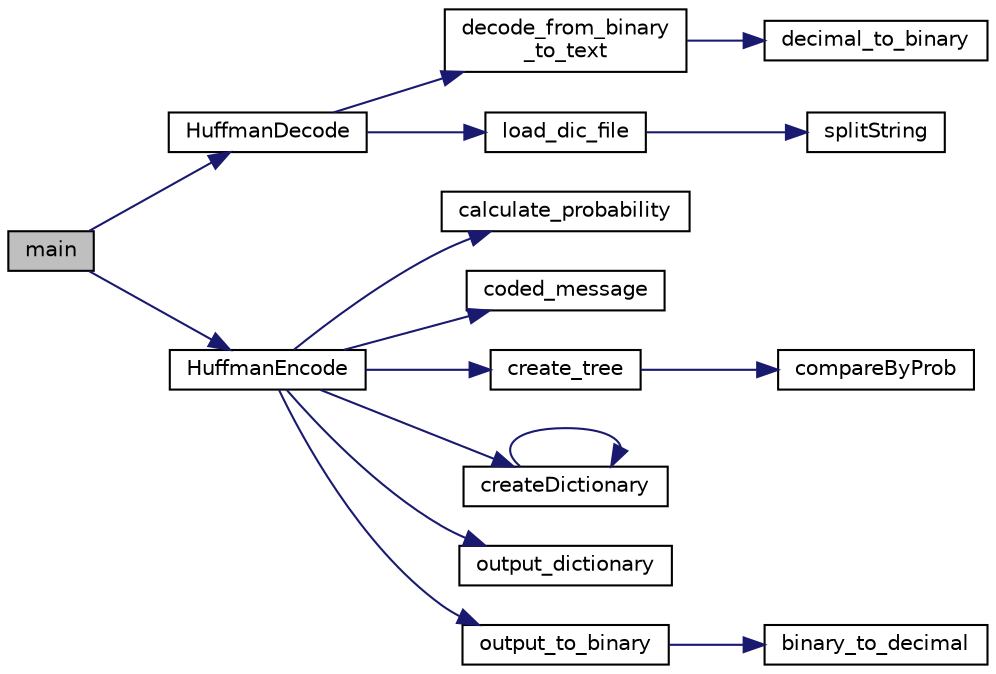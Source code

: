 digraph "main"
{
 // LATEX_PDF_SIZE
  edge [fontname="Helvetica",fontsize="10",labelfontname="Helvetica",labelfontsize="10"];
  node [fontname="Helvetica",fontsize="10",shape=record];
  rankdir="LR";
  Node1 [label="main",height=0.2,width=0.4,color="black", fillcolor="grey75", style="filled", fontcolor="black",tooltip=" "];
  Node1 -> Node2 [color="midnightblue",fontsize="10",style="solid",fontname="Helvetica"];
  Node2 [label="HuffmanDecode",height=0.2,width=0.4,color="black", fillcolor="white", style="filled",URL="$_helpers_8cpp.html#ac9f9ed9753f7b3e5a73f4d2cb724fb6a",tooltip=" "];
  Node2 -> Node3 [color="midnightblue",fontsize="10",style="solid",fontname="Helvetica"];
  Node3 [label="decode_from_binary\l_to_text",height=0.2,width=0.4,color="black", fillcolor="white", style="filled",URL="$_helpers_8cpp.html#a10ea9199a98b815069582163f72e5375",tooltip=" "];
  Node3 -> Node4 [color="midnightblue",fontsize="10",style="solid",fontname="Helvetica"];
  Node4 [label="decimal_to_binary",height=0.2,width=0.4,color="black", fillcolor="white", style="filled",URL="$_helpers_8cpp.html#a6df5ebbafa5429748f30924fb6120df1",tooltip=" "];
  Node2 -> Node5 [color="midnightblue",fontsize="10",style="solid",fontname="Helvetica"];
  Node5 [label="load_dic_file",height=0.2,width=0.4,color="black", fillcolor="white", style="filled",URL="$_helpers_8cpp.html#a9bfac0e0cef3b277060e3eb3d668e07d",tooltip=" "];
  Node5 -> Node6 [color="midnightblue",fontsize="10",style="solid",fontname="Helvetica"];
  Node6 [label="splitString",height=0.2,width=0.4,color="black", fillcolor="white", style="filled",URL="$_helpers_8cpp.html#a46664bdcd79573e1371942d595a173fb",tooltip=" "];
  Node1 -> Node7 [color="midnightblue",fontsize="10",style="solid",fontname="Helvetica"];
  Node7 [label="HuffmanEncode",height=0.2,width=0.4,color="black", fillcolor="white", style="filled",URL="$_helpers_8cpp.html#ab819d9e0407e64baa1d773ced0975df2",tooltip=" "];
  Node7 -> Node8 [color="midnightblue",fontsize="10",style="solid",fontname="Helvetica"];
  Node8 [label="calculate_probability",height=0.2,width=0.4,color="black", fillcolor="white", style="filled",URL="$_helpers_8cpp.html#a26226fc9a9c0c0f9ee84a2e540ce9983",tooltip=" "];
  Node7 -> Node9 [color="midnightblue",fontsize="10",style="solid",fontname="Helvetica"];
  Node9 [label="coded_message",height=0.2,width=0.4,color="black", fillcolor="white", style="filled",URL="$_helpers_8cpp.html#a974b55940e661c87c51eb32935a797ec",tooltip=" "];
  Node7 -> Node10 [color="midnightblue",fontsize="10",style="solid",fontname="Helvetica"];
  Node10 [label="create_tree",height=0.2,width=0.4,color="black", fillcolor="white", style="filled",URL="$_helpers_8cpp.html#a8fe8149748d345d742d921476a2a62ad",tooltip=" "];
  Node10 -> Node11 [color="midnightblue",fontsize="10",style="solid",fontname="Helvetica"];
  Node11 [label="compareByProb",height=0.2,width=0.4,color="black", fillcolor="white", style="filled",URL="$_helpers_8cpp.html#a18fb654e1cfc9f9b86a5a8e684e0abf7",tooltip=" "];
  Node7 -> Node12 [color="midnightblue",fontsize="10",style="solid",fontname="Helvetica"];
  Node12 [label="createDictionary",height=0.2,width=0.4,color="black", fillcolor="white", style="filled",URL="$_helpers_8cpp.html#a9bbb8f910d2953dbd15631058512cbef",tooltip=" "];
  Node12 -> Node12 [color="midnightblue",fontsize="10",style="solid",fontname="Helvetica"];
  Node7 -> Node13 [color="midnightblue",fontsize="10",style="solid",fontname="Helvetica"];
  Node13 [label="output_dictionary",height=0.2,width=0.4,color="black", fillcolor="white", style="filled",URL="$_helpers_8cpp.html#a60b7501d74b0f191a79d1c15d35f4aba",tooltip=" "];
  Node7 -> Node14 [color="midnightblue",fontsize="10",style="solid",fontname="Helvetica"];
  Node14 [label="output_to_binary",height=0.2,width=0.4,color="black", fillcolor="white", style="filled",URL="$_helpers_8cpp.html#a585ef7952dd026acf9b0c60836ce79bb",tooltip=" "];
  Node14 -> Node15 [color="midnightblue",fontsize="10",style="solid",fontname="Helvetica"];
  Node15 [label="binary_to_decimal",height=0.2,width=0.4,color="black", fillcolor="white", style="filled",URL="$_helpers_8cpp.html#a478c7765ee1e38d6e04cce8232106b11",tooltip=" "];
}
